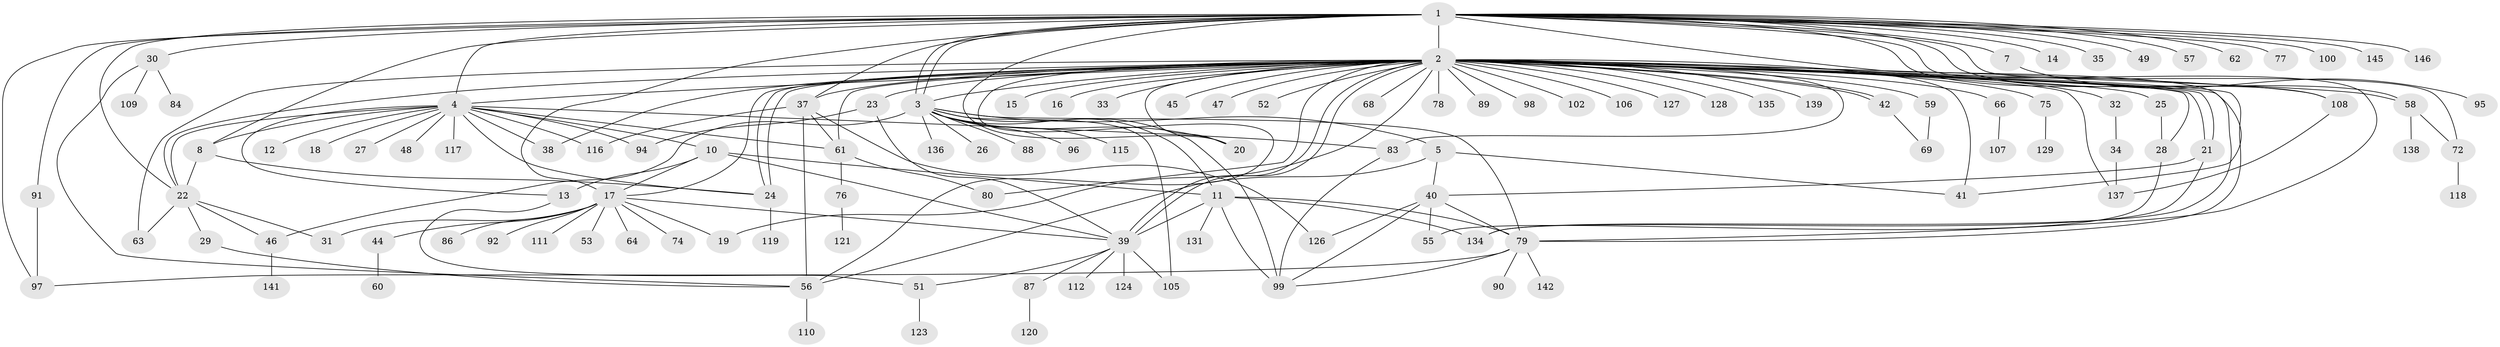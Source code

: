 // original degree distribution, {29: 0.00684931506849315, 54: 0.00684931506849315, 16: 0.00684931506849315, 10: 0.00684931506849315, 4: 0.07534246575342465, 5: 0.03424657534246575, 3: 0.0958904109589041, 11: 0.00684931506849315, 7: 0.0136986301369863, 2: 0.2054794520547945, 1: 0.4794520547945205, 14: 0.00684931506849315, 9: 0.00684931506849315, 6: 0.03424657534246575, 8: 0.0136986301369863}
// Generated by graph-tools (version 1.1) at 2025/11/02/27/25 16:11:10]
// undirected, 118 vertices, 182 edges
graph export_dot {
graph [start="1"]
  node [color=gray90,style=filled];
  1 [super="+36"];
  2 [super="+6"];
  3 [super="+43"];
  4 [super="+9"];
  5;
  7 [super="+50"];
  8;
  10 [super="+133"];
  11 [super="+73"];
  12;
  13 [super="+71"];
  14;
  15;
  16;
  17 [super="+132"];
  18;
  19;
  20;
  21 [super="+81"];
  22 [super="+103"];
  23;
  24;
  25;
  26;
  27;
  28 [super="+70"];
  29;
  30;
  31;
  32;
  33;
  34;
  35;
  37 [super="+114"];
  38;
  39 [super="+67"];
  40;
  41 [super="+125"];
  42;
  44;
  45;
  46 [super="+113"];
  47;
  48;
  49;
  51 [super="+54"];
  52;
  53;
  55;
  56 [super="+93"];
  57;
  58 [super="+65"];
  59 [super="+101"];
  60;
  61 [super="+82"];
  62;
  63;
  64;
  66;
  68;
  69 [super="+130"];
  72;
  74;
  75;
  76 [super="+140"];
  77;
  78;
  79 [super="+85"];
  80;
  83;
  84;
  86;
  87;
  88;
  89 [super="+104"];
  90;
  91;
  92;
  94;
  95;
  96;
  97;
  98;
  99 [super="+122"];
  100;
  102;
  105;
  106;
  107;
  108 [super="+144"];
  109;
  110;
  111;
  112;
  115;
  116;
  117;
  118;
  119;
  120;
  121;
  123;
  124;
  126;
  127;
  128;
  129;
  131;
  134 [super="+143"];
  135;
  136;
  137;
  138;
  139;
  141;
  142;
  145;
  146;
  1 -- 2 [weight=3];
  1 -- 3;
  1 -- 3;
  1 -- 4;
  1 -- 7;
  1 -- 8;
  1 -- 14;
  1 -- 17 [weight=2];
  1 -- 20 [weight=2];
  1 -- 22;
  1 -- 30;
  1 -- 35;
  1 -- 41;
  1 -- 49;
  1 -- 57;
  1 -- 58;
  1 -- 62;
  1 -- 72;
  1 -- 77;
  1 -- 91;
  1 -- 97;
  1 -- 100;
  1 -- 108;
  1 -- 145;
  1 -- 146;
  1 -- 37;
  1 -- 79;
  2 -- 3;
  2 -- 4 [weight=2];
  2 -- 15;
  2 -- 16;
  2 -- 17;
  2 -- 19;
  2 -- 20;
  2 -- 21;
  2 -- 21;
  2 -- 22;
  2 -- 23;
  2 -- 24;
  2 -- 24;
  2 -- 28;
  2 -- 32;
  2 -- 33;
  2 -- 37;
  2 -- 38;
  2 -- 39 [weight=2];
  2 -- 39;
  2 -- 41;
  2 -- 42;
  2 -- 42;
  2 -- 45;
  2 -- 47;
  2 -- 52;
  2 -- 56;
  2 -- 58;
  2 -- 59;
  2 -- 61 [weight=2];
  2 -- 63;
  2 -- 66;
  2 -- 68;
  2 -- 75;
  2 -- 80;
  2 -- 83;
  2 -- 98;
  2 -- 102;
  2 -- 106;
  2 -- 127;
  2 -- 128;
  2 -- 135;
  2 -- 137;
  2 -- 139;
  2 -- 78;
  2 -- 89;
  2 -- 25;
  2 -- 108;
  2 -- 79;
  2 -- 134;
  3 -- 5;
  3 -- 20;
  3 -- 26;
  3 -- 46;
  3 -- 79;
  3 -- 88;
  3 -- 96;
  3 -- 99;
  3 -- 105;
  3 -- 115;
  3 -- 136;
  3 -- 11;
  4 -- 8;
  4 -- 12;
  4 -- 22;
  4 -- 27;
  4 -- 48;
  4 -- 83;
  4 -- 38;
  4 -- 10;
  4 -- 13;
  4 -- 18;
  4 -- 116;
  4 -- 117;
  4 -- 24;
  4 -- 94;
  4 -- 61;
  5 -- 40;
  5 -- 41;
  5 -- 56;
  7 -- 95;
  8 -- 22;
  8 -- 24;
  10 -- 11;
  10 -- 13;
  10 -- 17;
  10 -- 39;
  11 -- 131;
  11 -- 39;
  11 -- 79;
  11 -- 134;
  11 -- 99;
  13 -- 51;
  17 -- 19;
  17 -- 31;
  17 -- 39;
  17 -- 44;
  17 -- 53;
  17 -- 64;
  17 -- 74;
  17 -- 86;
  17 -- 92;
  17 -- 111;
  21 -- 134;
  21 -- 40;
  22 -- 29;
  22 -- 31;
  22 -- 46;
  22 -- 63;
  23 -- 39;
  23 -- 94;
  24 -- 119;
  25 -- 28;
  28 -- 55;
  29 -- 56;
  30 -- 84;
  30 -- 109;
  30 -- 56;
  32 -- 34;
  34 -- 137;
  37 -- 56;
  37 -- 61;
  37 -- 116;
  37 -- 126;
  39 -- 112;
  39 -- 51;
  39 -- 87;
  39 -- 105;
  39 -- 124;
  40 -- 55;
  40 -- 99;
  40 -- 126;
  40 -- 79;
  42 -- 69;
  44 -- 60;
  46 -- 141;
  51 -- 123;
  56 -- 110;
  58 -- 72;
  58 -- 138;
  59 -- 69 [weight=2];
  61 -- 76;
  61 -- 80;
  66 -- 107;
  72 -- 118;
  75 -- 129;
  76 -- 121;
  79 -- 90;
  79 -- 99;
  79 -- 97;
  79 -- 142;
  83 -- 99;
  87 -- 120;
  91 -- 97;
  108 -- 137;
}

